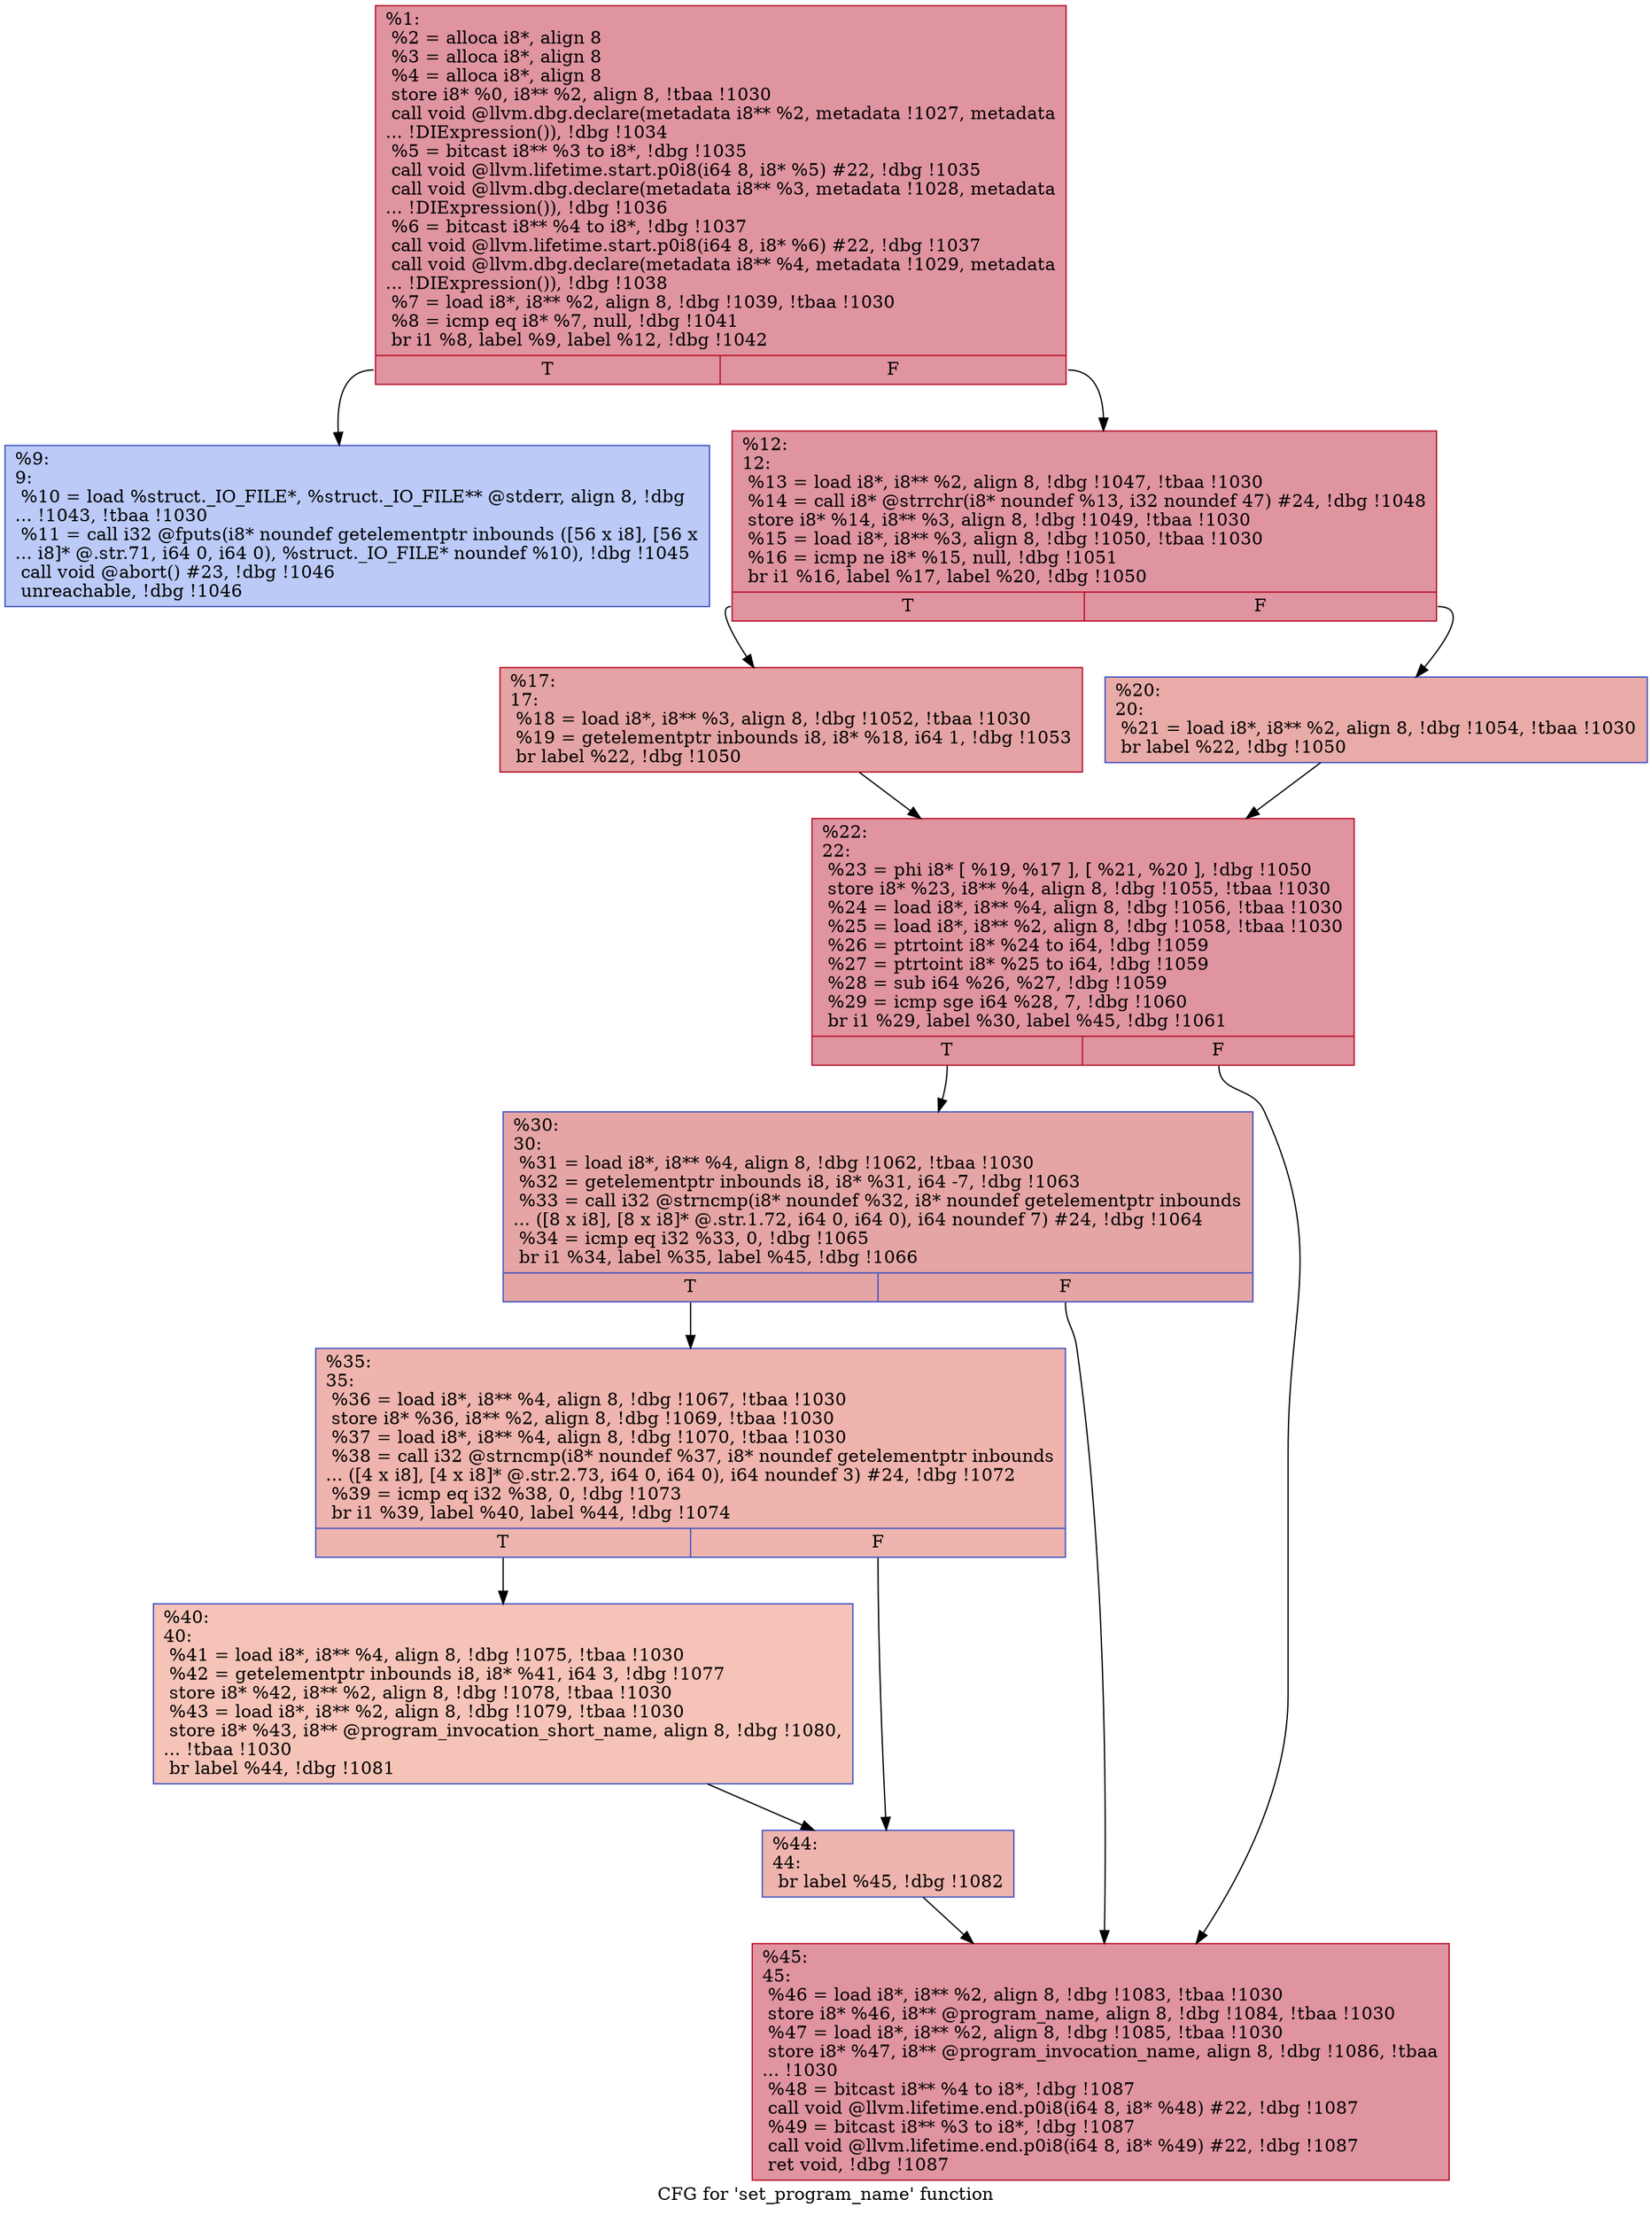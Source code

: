 digraph "CFG for 'set_program_name' function" {
	label="CFG for 'set_program_name' function";

	Node0x1054270 [shape=record,color="#b70d28ff", style=filled, fillcolor="#b70d2870",label="{%1:\l  %2 = alloca i8*, align 8\l  %3 = alloca i8*, align 8\l  %4 = alloca i8*, align 8\l  store i8* %0, i8** %2, align 8, !tbaa !1030\l  call void @llvm.dbg.declare(metadata i8** %2, metadata !1027, metadata\l... !DIExpression()), !dbg !1034\l  %5 = bitcast i8** %3 to i8*, !dbg !1035\l  call void @llvm.lifetime.start.p0i8(i64 8, i8* %5) #22, !dbg !1035\l  call void @llvm.dbg.declare(metadata i8** %3, metadata !1028, metadata\l... !DIExpression()), !dbg !1036\l  %6 = bitcast i8** %4 to i8*, !dbg !1037\l  call void @llvm.lifetime.start.p0i8(i64 8, i8* %6) #22, !dbg !1037\l  call void @llvm.dbg.declare(metadata i8** %4, metadata !1029, metadata\l... !DIExpression()), !dbg !1038\l  %7 = load i8*, i8** %2, align 8, !dbg !1039, !tbaa !1030\l  %8 = icmp eq i8* %7, null, !dbg !1041\l  br i1 %8, label %9, label %12, !dbg !1042\l|{<s0>T|<s1>F}}"];
	Node0x1054270:s0 -> Node0x10543a0;
	Node0x1054270:s1 -> Node0x10543f0;
	Node0x10543a0 [shape=record,color="#3d50c3ff", style=filled, fillcolor="#6687ed70",label="{%9:\l9:                                                \l  %10 = load %struct._IO_FILE*, %struct._IO_FILE** @stderr, align 8, !dbg\l... !1043, !tbaa !1030\l  %11 = call i32 @fputs(i8* noundef getelementptr inbounds ([56 x i8], [56 x\l... i8]* @.str.71, i64 0, i64 0), %struct._IO_FILE* noundef %10), !dbg !1045\l  call void @abort() #23, !dbg !1046\l  unreachable, !dbg !1046\l}"];
	Node0x10543f0 [shape=record,color="#b70d28ff", style=filled, fillcolor="#b70d2870",label="{%12:\l12:                                               \l  %13 = load i8*, i8** %2, align 8, !dbg !1047, !tbaa !1030\l  %14 = call i8* @strrchr(i8* noundef %13, i32 noundef 47) #24, !dbg !1048\l  store i8* %14, i8** %3, align 8, !dbg !1049, !tbaa !1030\l  %15 = load i8*, i8** %3, align 8, !dbg !1050, !tbaa !1030\l  %16 = icmp ne i8* %15, null, !dbg !1051\l  br i1 %16, label %17, label %20, !dbg !1050\l|{<s0>T|<s1>F}}"];
	Node0x10543f0:s0 -> Node0x1054440;
	Node0x10543f0:s1 -> Node0x1054490;
	Node0x1054440 [shape=record,color="#b70d28ff", style=filled, fillcolor="#c32e3170",label="{%17:\l17:                                               \l  %18 = load i8*, i8** %3, align 8, !dbg !1052, !tbaa !1030\l  %19 = getelementptr inbounds i8, i8* %18, i64 1, !dbg !1053\l  br label %22, !dbg !1050\l}"];
	Node0x1054440 -> Node0x10544e0;
	Node0x1054490 [shape=record,color="#3d50c3ff", style=filled, fillcolor="#cc403a70",label="{%20:\l20:                                               \l  %21 = load i8*, i8** %2, align 8, !dbg !1054, !tbaa !1030\l  br label %22, !dbg !1050\l}"];
	Node0x1054490 -> Node0x10544e0;
	Node0x10544e0 [shape=record,color="#b70d28ff", style=filled, fillcolor="#b70d2870",label="{%22:\l22:                                               \l  %23 = phi i8* [ %19, %17 ], [ %21, %20 ], !dbg !1050\l  store i8* %23, i8** %4, align 8, !dbg !1055, !tbaa !1030\l  %24 = load i8*, i8** %4, align 8, !dbg !1056, !tbaa !1030\l  %25 = load i8*, i8** %2, align 8, !dbg !1058, !tbaa !1030\l  %26 = ptrtoint i8* %24 to i64, !dbg !1059\l  %27 = ptrtoint i8* %25 to i64, !dbg !1059\l  %28 = sub i64 %26, %27, !dbg !1059\l  %29 = icmp sge i64 %28, 7, !dbg !1060\l  br i1 %29, label %30, label %45, !dbg !1061\l|{<s0>T|<s1>F}}"];
	Node0x10544e0:s0 -> Node0x1054530;
	Node0x10544e0:s1 -> Node0x1054670;
	Node0x1054530 [shape=record,color="#3d50c3ff", style=filled, fillcolor="#c5333470",label="{%30:\l30:                                               \l  %31 = load i8*, i8** %4, align 8, !dbg !1062, !tbaa !1030\l  %32 = getelementptr inbounds i8, i8* %31, i64 -7, !dbg !1063\l  %33 = call i32 @strncmp(i8* noundef %32, i8* noundef getelementptr inbounds\l... ([8 x i8], [8 x i8]* @.str.1.72, i64 0, i64 0), i64 noundef 7) #24, !dbg !1064\l  %34 = icmp eq i32 %33, 0, !dbg !1065\l  br i1 %34, label %35, label %45, !dbg !1066\l|{<s0>T|<s1>F}}"];
	Node0x1054530:s0 -> Node0x1054580;
	Node0x1054530:s1 -> Node0x1054670;
	Node0x1054580 [shape=record,color="#3d50c3ff", style=filled, fillcolor="#d8564670",label="{%35:\l35:                                               \l  %36 = load i8*, i8** %4, align 8, !dbg !1067, !tbaa !1030\l  store i8* %36, i8** %2, align 8, !dbg !1069, !tbaa !1030\l  %37 = load i8*, i8** %4, align 8, !dbg !1070, !tbaa !1030\l  %38 = call i32 @strncmp(i8* noundef %37, i8* noundef getelementptr inbounds\l... ([4 x i8], [4 x i8]* @.str.2.73, i64 0, i64 0), i64 noundef 3) #24, !dbg !1072\l  %39 = icmp eq i32 %38, 0, !dbg !1073\l  br i1 %39, label %40, label %44, !dbg !1074\l|{<s0>T|<s1>F}}"];
	Node0x1054580:s0 -> Node0x10545d0;
	Node0x1054580:s1 -> Node0x1054620;
	Node0x10545d0 [shape=record,color="#3d50c3ff", style=filled, fillcolor="#e8765c70",label="{%40:\l40:                                               \l  %41 = load i8*, i8** %4, align 8, !dbg !1075, !tbaa !1030\l  %42 = getelementptr inbounds i8, i8* %41, i64 3, !dbg !1077\l  store i8* %42, i8** %2, align 8, !dbg !1078, !tbaa !1030\l  %43 = load i8*, i8** %2, align 8, !dbg !1079, !tbaa !1030\l  store i8* %43, i8** @program_invocation_short_name, align 8, !dbg !1080,\l... !tbaa !1030\l  br label %44, !dbg !1081\l}"];
	Node0x10545d0 -> Node0x1054620;
	Node0x1054620 [shape=record,color="#3d50c3ff", style=filled, fillcolor="#d8564670",label="{%44:\l44:                                               \l  br label %45, !dbg !1082\l}"];
	Node0x1054620 -> Node0x1054670;
	Node0x1054670 [shape=record,color="#b70d28ff", style=filled, fillcolor="#b70d2870",label="{%45:\l45:                                               \l  %46 = load i8*, i8** %2, align 8, !dbg !1083, !tbaa !1030\l  store i8* %46, i8** @program_name, align 8, !dbg !1084, !tbaa !1030\l  %47 = load i8*, i8** %2, align 8, !dbg !1085, !tbaa !1030\l  store i8* %47, i8** @program_invocation_name, align 8, !dbg !1086, !tbaa\l... !1030\l  %48 = bitcast i8** %4 to i8*, !dbg !1087\l  call void @llvm.lifetime.end.p0i8(i64 8, i8* %48) #22, !dbg !1087\l  %49 = bitcast i8** %3 to i8*, !dbg !1087\l  call void @llvm.lifetime.end.p0i8(i64 8, i8* %49) #22, !dbg !1087\l  ret void, !dbg !1087\l}"];
}
